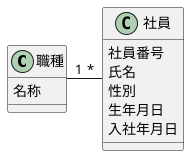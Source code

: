 @startuml

class 職種 {
    名称
}

class 社員 {
    社員番号
    氏名
    性別
    生年月日
    入社年月日
}

職種"1"-"*" 社員
@enduml